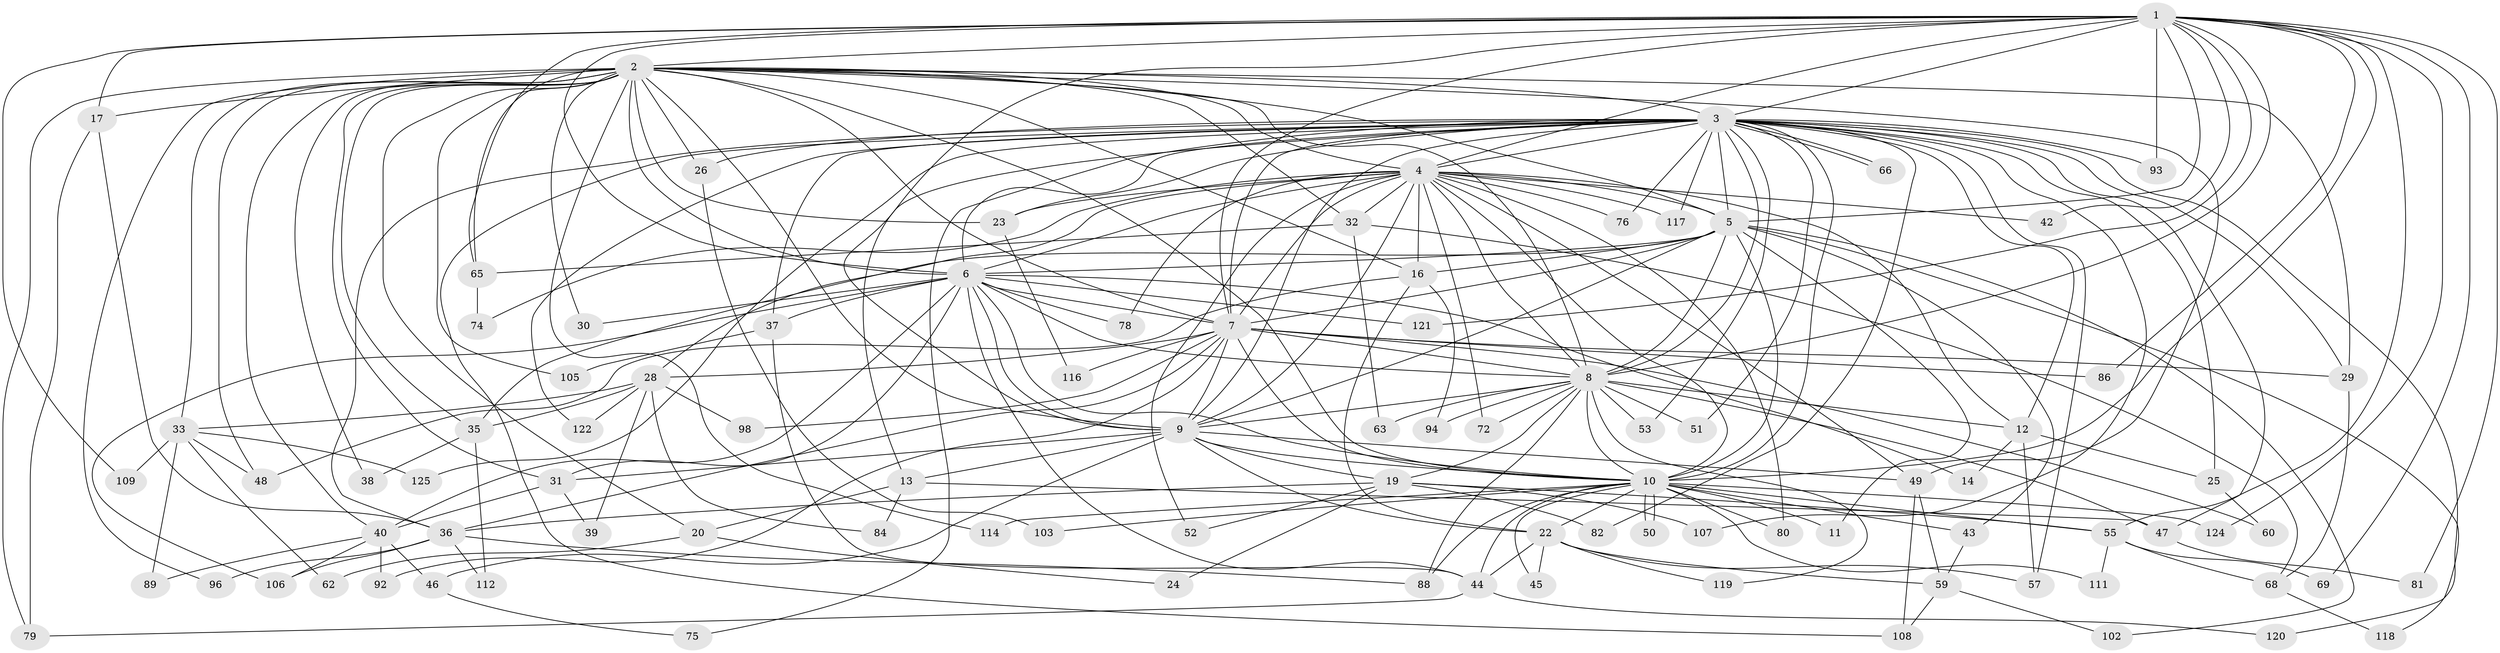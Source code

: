 // Generated by graph-tools (version 1.1) at 2025/23/03/03/25 07:23:41]
// undirected, 94 vertices, 237 edges
graph export_dot {
graph [start="1"]
  node [color=gray90,style=filled];
  1 [super="+15"];
  2 [super="+34"];
  3 [super="+113"];
  4 [super="+90"];
  5 [super="+18"];
  6 [super="+127"];
  7 [super="+123"];
  8 [super="+83"];
  9;
  10 [super="+85"];
  11;
  12 [super="+27"];
  13 [super="+54"];
  14;
  16 [super="+21"];
  17;
  19 [super="+71"];
  20;
  22 [super="+104"];
  23 [super="+70"];
  24;
  25;
  26;
  28 [super="+41"];
  29 [super="+87"];
  30;
  31 [super="+91"];
  32;
  33;
  35 [super="+61"];
  36 [super="+64"];
  37 [super="+97"];
  38;
  39;
  40 [super="+100"];
  42;
  43;
  44 [super="+110"];
  45;
  46;
  47;
  48 [super="+73"];
  49 [super="+58"];
  50;
  51;
  52;
  53;
  55 [super="+56"];
  57 [super="+67"];
  59 [super="+99"];
  60;
  62;
  63;
  65 [super="+77"];
  66;
  68 [super="+95"];
  69;
  72;
  74;
  75;
  76;
  78;
  79 [super="+101"];
  80;
  81;
  82;
  84;
  86;
  88 [super="+126"];
  89;
  92;
  93;
  94;
  96;
  98;
  102;
  103;
  105;
  106;
  107;
  108 [super="+115"];
  109;
  111;
  112;
  114;
  116;
  117;
  118;
  119;
  120;
  121;
  122;
  124;
  125;
  1 -- 2;
  1 -- 3;
  1 -- 4;
  1 -- 5;
  1 -- 6;
  1 -- 7 [weight=2];
  1 -- 8;
  1 -- 9;
  1 -- 10;
  1 -- 42;
  1 -- 69;
  1 -- 81;
  1 -- 86;
  1 -- 93;
  1 -- 109;
  1 -- 121;
  1 -- 124;
  1 -- 55;
  1 -- 17;
  1 -- 65;
  2 -- 3;
  2 -- 4 [weight=2];
  2 -- 5;
  2 -- 6;
  2 -- 7;
  2 -- 8;
  2 -- 9 [weight=2];
  2 -- 10;
  2 -- 16;
  2 -- 17;
  2 -- 20;
  2 -- 26;
  2 -- 29;
  2 -- 30;
  2 -- 32;
  2 -- 33;
  2 -- 35;
  2 -- 38;
  2 -- 40;
  2 -- 48;
  2 -- 49;
  2 -- 65;
  2 -- 79;
  2 -- 96;
  2 -- 105;
  2 -- 114;
  2 -- 23;
  2 -- 31;
  3 -- 4;
  3 -- 5;
  3 -- 6 [weight=2];
  3 -- 7 [weight=2];
  3 -- 8 [weight=2];
  3 -- 9;
  3 -- 10;
  3 -- 13;
  3 -- 23;
  3 -- 25;
  3 -- 26;
  3 -- 36;
  3 -- 37;
  3 -- 47;
  3 -- 51;
  3 -- 53;
  3 -- 57;
  3 -- 66;
  3 -- 66;
  3 -- 75;
  3 -- 76;
  3 -- 82;
  3 -- 93;
  3 -- 107;
  3 -- 108;
  3 -- 117;
  3 -- 120;
  3 -- 122;
  3 -- 29;
  3 -- 12;
  3 -- 125;
  4 -- 5;
  4 -- 6;
  4 -- 7;
  4 -- 8;
  4 -- 9;
  4 -- 10;
  4 -- 12;
  4 -- 16;
  4 -- 23;
  4 -- 28 [weight=2];
  4 -- 32;
  4 -- 42;
  4 -- 49;
  4 -- 52;
  4 -- 72;
  4 -- 74;
  4 -- 76;
  4 -- 78;
  4 -- 80;
  4 -- 117;
  5 -- 6;
  5 -- 7 [weight=2];
  5 -- 8;
  5 -- 9;
  5 -- 10 [weight=2];
  5 -- 11;
  5 -- 35;
  5 -- 43;
  5 -- 102;
  5 -- 118;
  5 -- 16;
  6 -- 7;
  6 -- 8;
  6 -- 9;
  6 -- 10;
  6 -- 14;
  6 -- 30;
  6 -- 31;
  6 -- 37;
  6 -- 78;
  6 -- 121;
  6 -- 40;
  6 -- 106;
  6 -- 44;
  7 -- 8;
  7 -- 9;
  7 -- 10;
  7 -- 28;
  7 -- 29;
  7 -- 60;
  7 -- 86;
  7 -- 92;
  7 -- 98;
  7 -- 116;
  7 -- 36;
  8 -- 9;
  8 -- 10;
  8 -- 12;
  8 -- 19;
  8 -- 47;
  8 -- 51;
  8 -- 53;
  8 -- 63;
  8 -- 72;
  8 -- 88;
  8 -- 94;
  8 -- 119;
  9 -- 10;
  9 -- 13;
  9 -- 19;
  9 -- 22;
  9 -- 31;
  9 -- 46;
  9 -- 49;
  10 -- 11;
  10 -- 22;
  10 -- 43;
  10 -- 44;
  10 -- 45;
  10 -- 50;
  10 -- 50;
  10 -- 80;
  10 -- 103;
  10 -- 111;
  10 -- 114;
  10 -- 124;
  10 -- 55;
  10 -- 88;
  12 -- 14;
  12 -- 25;
  12 -- 57;
  13 -- 20;
  13 -- 84;
  13 -- 47;
  16 -- 22;
  16 -- 48;
  16 -- 94;
  17 -- 36;
  17 -- 79;
  19 -- 24;
  19 -- 52;
  19 -- 55;
  19 -- 82;
  19 -- 107;
  19 -- 36;
  20 -- 24;
  20 -- 62;
  22 -- 44;
  22 -- 45;
  22 -- 57;
  22 -- 59;
  22 -- 119;
  23 -- 116;
  25 -- 60;
  26 -- 103;
  28 -- 33;
  28 -- 39;
  28 -- 84;
  28 -- 122;
  28 -- 98;
  28 -- 35;
  29 -- 68;
  31 -- 39;
  31 -- 40;
  32 -- 63;
  32 -- 65;
  32 -- 68;
  33 -- 62;
  33 -- 89;
  33 -- 109;
  33 -- 125;
  33 -- 48;
  35 -- 38;
  35 -- 112;
  36 -- 96;
  36 -- 112;
  36 -- 88;
  36 -- 106;
  37 -- 105;
  37 -- 44;
  40 -- 46;
  40 -- 89;
  40 -- 92;
  40 -- 106;
  43 -- 59;
  44 -- 79;
  44 -- 120;
  46 -- 75;
  47 -- 81;
  49 -- 59;
  49 -- 108;
  55 -- 69;
  55 -- 68;
  55 -- 111;
  59 -- 102;
  59 -- 108;
  65 -- 74;
  68 -- 118;
}
